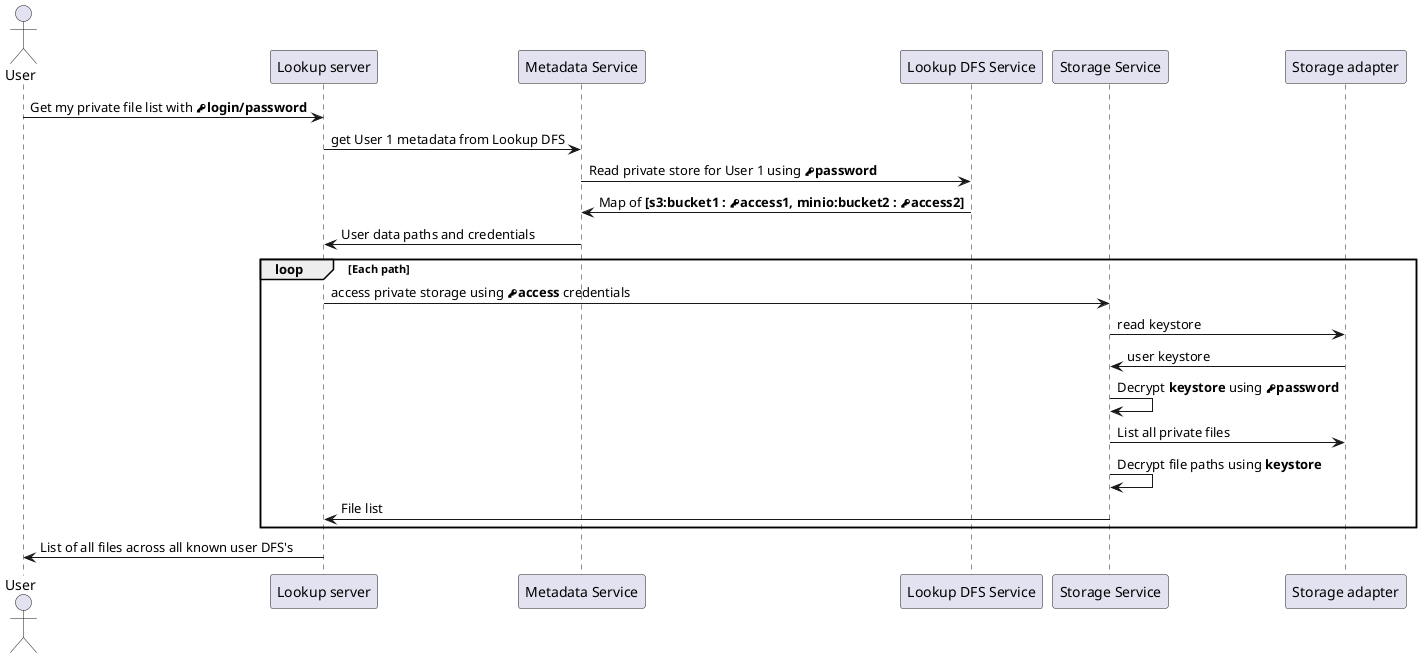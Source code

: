 @startuml
actor User
User->"Lookup server" as ls : Get my private file list with **<&key>login/password**
ls->"Metadata Service" as lss : get User 1 metadata from Lookup DFS
lss->"Lookup DFS Service" as DFS : Read private store for User 1 using **<&key>password**
DFS->lss : Map of **[s3:bucket1 : <&key>access1, minio:bucket2 : <&key>access2]**
lss->ls : User data paths and credentials
loop Each path
  ls->"Storage Service" as ss : access private storage using **<&key>access** credentials
  ss->"Storage adapter" as sa : read keystore
  sa->ss : user keystore
  ss->ss : Decrypt **keystore** using **<&key>password**
  ss->sa : List all private files
  ss->ss : Decrypt file paths using **keystore**
  ss->ls : File list
end
ls->User : List of all files across all known user DFS's
@enduml